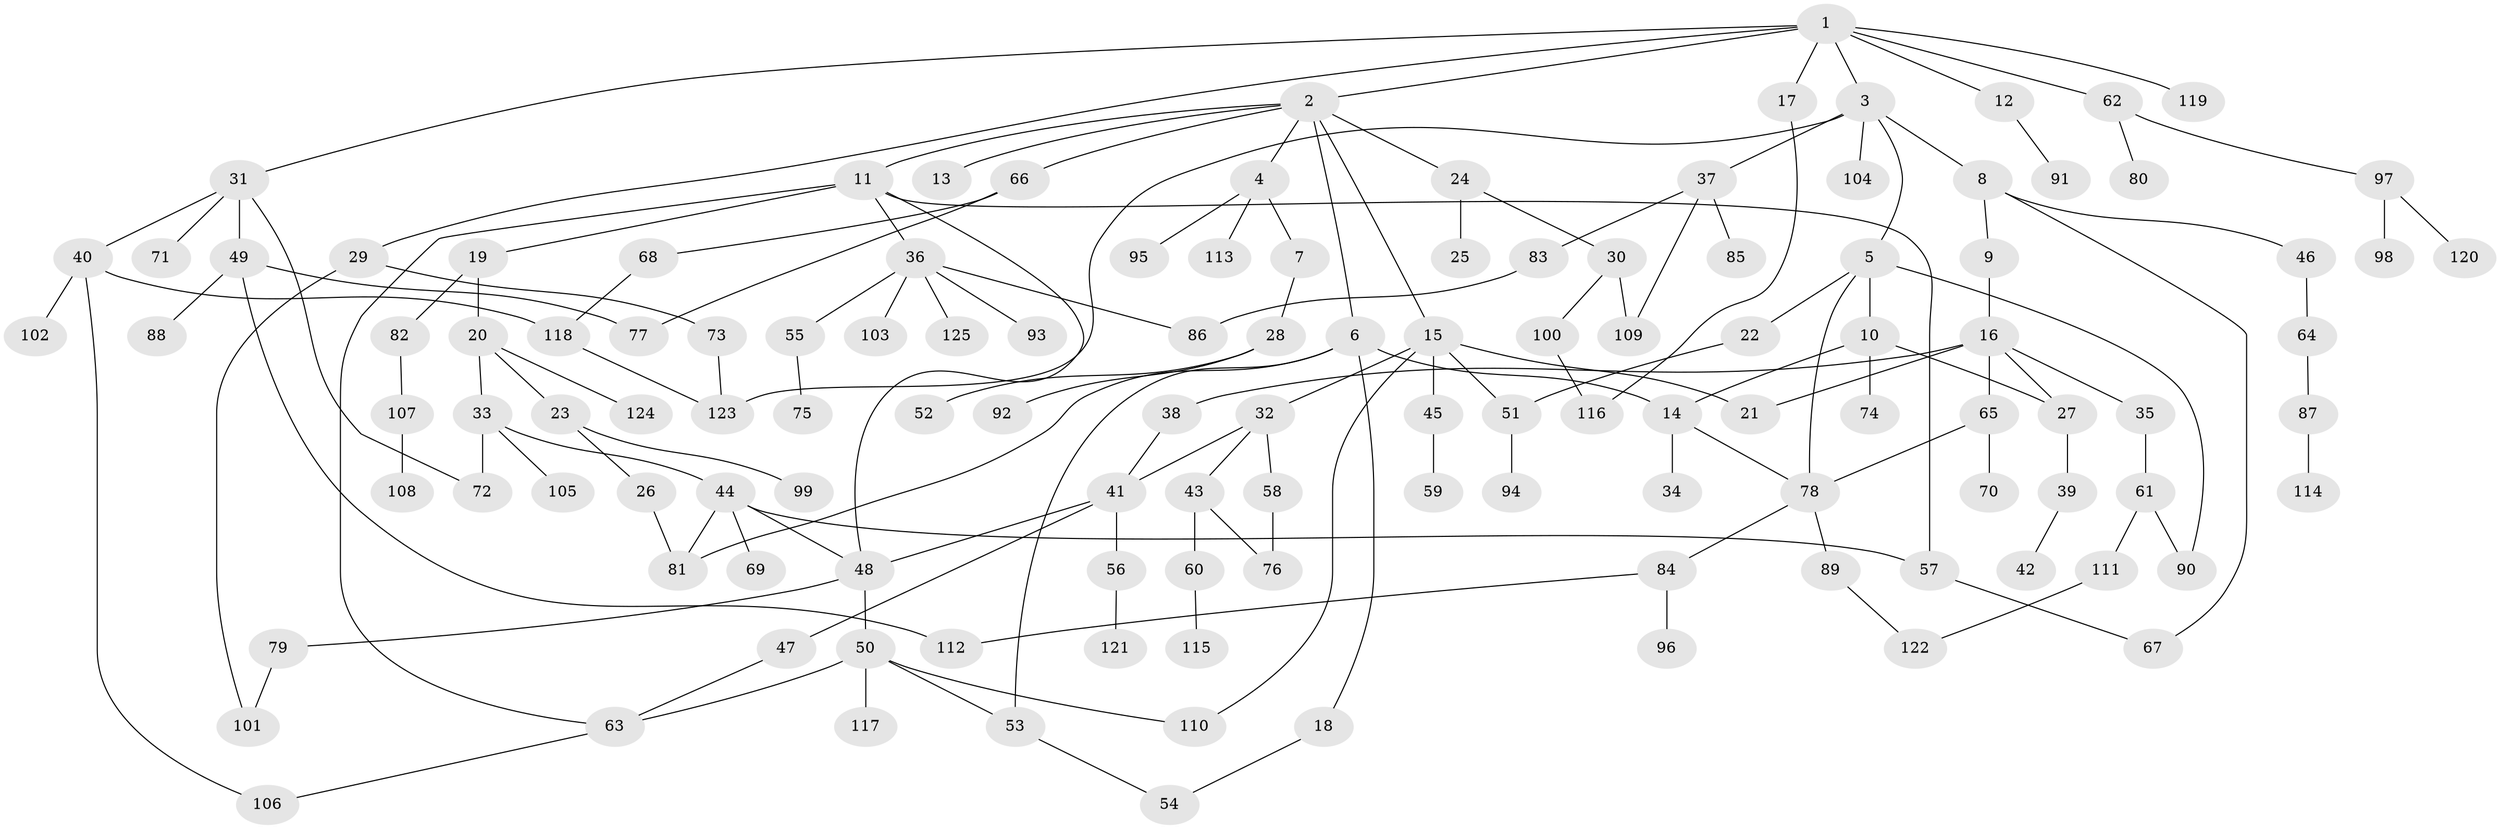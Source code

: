 // coarse degree distribution, {8: 0.022988505747126436, 6: 0.06896551724137931, 4: 0.11494252873563218, 5: 0.06896551724137931, 2: 0.2413793103448276, 1: 0.3333333333333333, 3: 0.13793103448275862, 7: 0.011494252873563218}
// Generated by graph-tools (version 1.1) at 2025/16/03/04/25 18:16:53]
// undirected, 125 vertices, 156 edges
graph export_dot {
graph [start="1"]
  node [color=gray90,style=filled];
  1;
  2;
  3;
  4;
  5;
  6;
  7;
  8;
  9;
  10;
  11;
  12;
  13;
  14;
  15;
  16;
  17;
  18;
  19;
  20;
  21;
  22;
  23;
  24;
  25;
  26;
  27;
  28;
  29;
  30;
  31;
  32;
  33;
  34;
  35;
  36;
  37;
  38;
  39;
  40;
  41;
  42;
  43;
  44;
  45;
  46;
  47;
  48;
  49;
  50;
  51;
  52;
  53;
  54;
  55;
  56;
  57;
  58;
  59;
  60;
  61;
  62;
  63;
  64;
  65;
  66;
  67;
  68;
  69;
  70;
  71;
  72;
  73;
  74;
  75;
  76;
  77;
  78;
  79;
  80;
  81;
  82;
  83;
  84;
  85;
  86;
  87;
  88;
  89;
  90;
  91;
  92;
  93;
  94;
  95;
  96;
  97;
  98;
  99;
  100;
  101;
  102;
  103;
  104;
  105;
  106;
  107;
  108;
  109;
  110;
  111;
  112;
  113;
  114;
  115;
  116;
  117;
  118;
  119;
  120;
  121;
  122;
  123;
  124;
  125;
  1 -- 2;
  1 -- 3;
  1 -- 12;
  1 -- 17;
  1 -- 29;
  1 -- 31;
  1 -- 62;
  1 -- 119;
  2 -- 4;
  2 -- 6;
  2 -- 11;
  2 -- 13;
  2 -- 15;
  2 -- 24;
  2 -- 66;
  3 -- 5;
  3 -- 8;
  3 -- 37;
  3 -- 104;
  3 -- 123;
  4 -- 7;
  4 -- 95;
  4 -- 113;
  5 -- 10;
  5 -- 22;
  5 -- 78;
  5 -- 90;
  6 -- 18;
  6 -- 81;
  6 -- 53;
  6 -- 14;
  7 -- 28;
  8 -- 9;
  8 -- 46;
  8 -- 67;
  9 -- 16;
  10 -- 14;
  10 -- 74;
  10 -- 27;
  11 -- 19;
  11 -- 36;
  11 -- 57;
  11 -- 63;
  11 -- 48;
  12 -- 91;
  14 -- 34;
  14 -- 78;
  15 -- 32;
  15 -- 45;
  15 -- 51;
  15 -- 110;
  15 -- 21;
  16 -- 21;
  16 -- 27;
  16 -- 35;
  16 -- 38;
  16 -- 65;
  17 -- 116;
  18 -- 54;
  19 -- 20;
  19 -- 82;
  20 -- 23;
  20 -- 33;
  20 -- 124;
  22 -- 51;
  23 -- 26;
  23 -- 99;
  24 -- 25;
  24 -- 30;
  26 -- 81;
  27 -- 39;
  28 -- 52;
  28 -- 92;
  29 -- 73;
  29 -- 101;
  30 -- 100;
  30 -- 109;
  31 -- 40;
  31 -- 49;
  31 -- 71;
  31 -- 72;
  32 -- 43;
  32 -- 58;
  32 -- 41;
  33 -- 44;
  33 -- 72;
  33 -- 105;
  35 -- 61;
  36 -- 55;
  36 -- 93;
  36 -- 103;
  36 -- 125;
  36 -- 86;
  37 -- 83;
  37 -- 85;
  37 -- 109;
  38 -- 41;
  39 -- 42;
  40 -- 102;
  40 -- 106;
  40 -- 118;
  41 -- 47;
  41 -- 56;
  41 -- 48;
  43 -- 60;
  43 -- 76;
  44 -- 48;
  44 -- 57;
  44 -- 69;
  44 -- 81;
  45 -- 59;
  46 -- 64;
  47 -- 63;
  48 -- 50;
  48 -- 79;
  49 -- 88;
  49 -- 112;
  49 -- 77;
  50 -- 53;
  50 -- 63;
  50 -- 110;
  50 -- 117;
  51 -- 94;
  53 -- 54;
  55 -- 75;
  56 -- 121;
  57 -- 67;
  58 -- 76;
  60 -- 115;
  61 -- 90;
  61 -- 111;
  62 -- 80;
  62 -- 97;
  63 -- 106;
  64 -- 87;
  65 -- 70;
  65 -- 78;
  66 -- 68;
  66 -- 77;
  68 -- 118;
  73 -- 123;
  78 -- 84;
  78 -- 89;
  79 -- 101;
  82 -- 107;
  83 -- 86;
  84 -- 96;
  84 -- 112;
  87 -- 114;
  89 -- 122;
  97 -- 98;
  97 -- 120;
  100 -- 116;
  107 -- 108;
  111 -- 122;
  118 -- 123;
}
